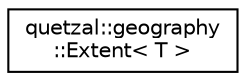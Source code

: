 digraph "Graphical Class Hierarchy"
{
 // LATEX_PDF_SIZE
  edge [fontname="Helvetica",fontsize="10",labelfontname="Helvetica",labelfontsize="10"];
  node [fontname="Helvetica",fontsize="10",shape=record];
  rankdir="LR";
  Node0 [label="quetzal::geography\l::Extent\< T \>",height=0.2,width=0.4,color="black", fillcolor="white", style="filled",URL="$classquetzal_1_1geography_1_1_extent.html",tooltip="Extent of a raster grid object"];
}
